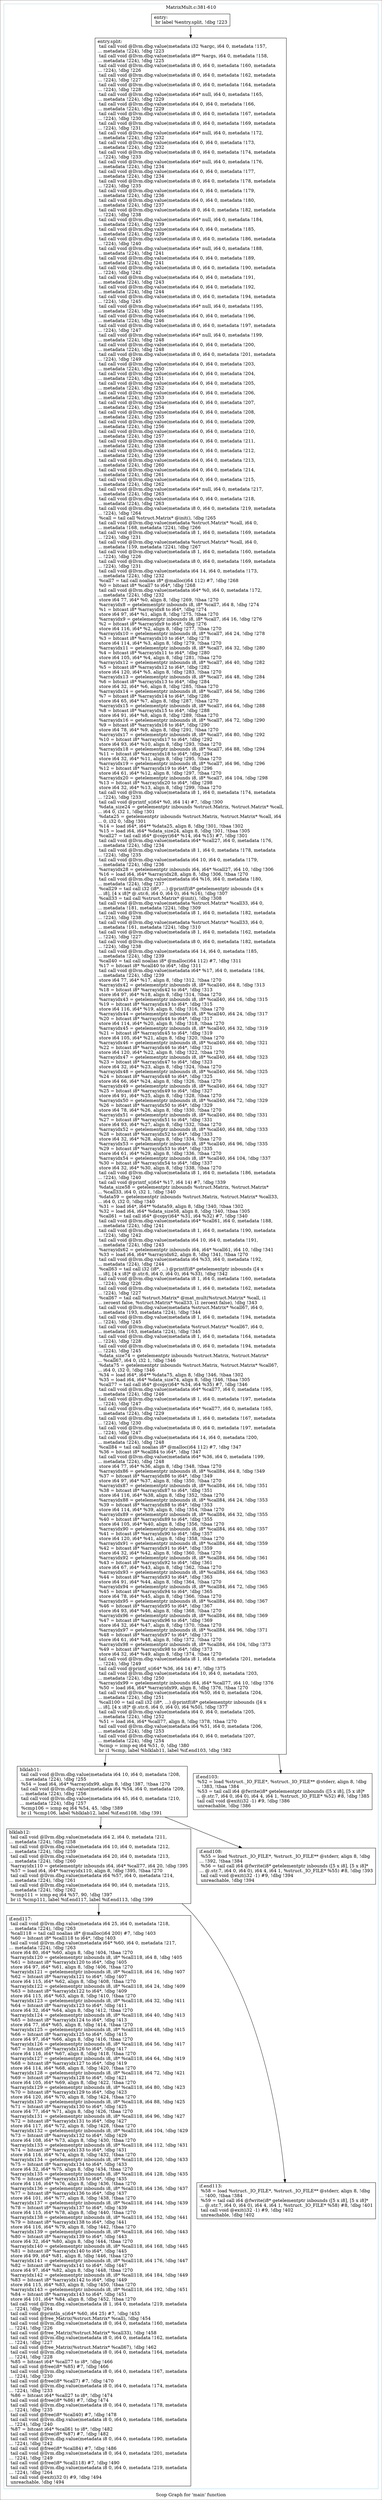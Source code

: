 digraph "Scop Graph for 'main' function" {
	label="Scop Graph for 'main' function";

	Node0xa7e4d60 [shape=record,label="{entry:\l  br label %entry.split, !dbg !223\l}"];
	Node0xa7e4d60 -> Node0xa8342c0;
	Node0xa8342c0 [shape=record,label="{entry.split:                                      \l  tail call void @llvm.dbg.value(metadata i32 %argc, i64 0, metadata !157,\l... metadata !224), !dbg !223\l  tail call void @llvm.dbg.value(metadata i8** %args, i64 0, metadata !158,\l... metadata !224), !dbg !225\l  tail call void @llvm.dbg.value(metadata i8 0, i64 0, metadata !160, metadata\l... !224), !dbg !226\l  tail call void @llvm.dbg.value(metadata i8 0, i64 0, metadata !162, metadata\l... !224), !dbg !227\l  tail call void @llvm.dbg.value(metadata i8 0, i64 0, metadata !164, metadata\l... !224), !dbg !228\l  tail call void @llvm.dbg.value(metadata i64* null, i64 0, metadata !165,\l... metadata !224), !dbg !229\l  tail call void @llvm.dbg.value(metadata i64 0, i64 0, metadata !166,\l... metadata !224), !dbg !229\l  tail call void @llvm.dbg.value(metadata i8 0, i64 0, metadata !167, metadata\l... !224), !dbg !230\l  tail call void @llvm.dbg.value(metadata i8 0, i64 0, metadata !169, metadata\l... !224), !dbg !231\l  tail call void @llvm.dbg.value(metadata i64* null, i64 0, metadata !172,\l... metadata !224), !dbg !232\l  tail call void @llvm.dbg.value(metadata i64 0, i64 0, metadata !173,\l... metadata !224), !dbg !232\l  tail call void @llvm.dbg.value(metadata i8 0, i64 0, metadata !174, metadata\l... !224), !dbg !233\l  tail call void @llvm.dbg.value(metadata i64* null, i64 0, metadata !176,\l... metadata !224), !dbg !234\l  tail call void @llvm.dbg.value(metadata i64 0, i64 0, metadata !177,\l... metadata !224), !dbg !234\l  tail call void @llvm.dbg.value(metadata i8 0, i64 0, metadata !178, metadata\l... !224), !dbg !235\l  tail call void @llvm.dbg.value(metadata i64 0, i64 0, metadata !179,\l... metadata !224), !dbg !236\l  tail call void @llvm.dbg.value(metadata i64 0, i64 0, metadata !180,\l... metadata !224), !dbg !237\l  tail call void @llvm.dbg.value(metadata i8 0, i64 0, metadata !182, metadata\l... !224), !dbg !238\l  tail call void @llvm.dbg.value(metadata i64* null, i64 0, metadata !184,\l... metadata !224), !dbg !239\l  tail call void @llvm.dbg.value(metadata i64 0, i64 0, metadata !185,\l... metadata !224), !dbg !239\l  tail call void @llvm.dbg.value(metadata i8 0, i64 0, metadata !186, metadata\l... !224), !dbg !240\l  tail call void @llvm.dbg.value(metadata i64* null, i64 0, metadata !188,\l... metadata !224), !dbg !241\l  tail call void @llvm.dbg.value(metadata i64 0, i64 0, metadata !189,\l... metadata !224), !dbg !241\l  tail call void @llvm.dbg.value(metadata i8 0, i64 0, metadata !190, metadata\l... !224), !dbg !242\l  tail call void @llvm.dbg.value(metadata i64 0, i64 0, metadata !191,\l... metadata !224), !dbg !243\l  tail call void @llvm.dbg.value(metadata i64 0, i64 0, metadata !192,\l... metadata !224), !dbg !244\l  tail call void @llvm.dbg.value(metadata i8 0, i64 0, metadata !194, metadata\l... !224), !dbg !245\l  tail call void @llvm.dbg.value(metadata i64* null, i64 0, metadata !195,\l... metadata !224), !dbg !246\l  tail call void @llvm.dbg.value(metadata i64 0, i64 0, metadata !196,\l... metadata !224), !dbg !246\l  tail call void @llvm.dbg.value(metadata i8 0, i64 0, metadata !197, metadata\l... !224), !dbg !247\l  tail call void @llvm.dbg.value(metadata i64* null, i64 0, metadata !199,\l... metadata !224), !dbg !248\l  tail call void @llvm.dbg.value(metadata i64 0, i64 0, metadata !200,\l... metadata !224), !dbg !248\l  tail call void @llvm.dbg.value(metadata i8 0, i64 0, metadata !201, metadata\l... !224), !dbg !249\l  tail call void @llvm.dbg.value(metadata i64 0, i64 0, metadata !203,\l... metadata !224), !dbg !250\l  tail call void @llvm.dbg.value(metadata i64 0, i64 0, metadata !204,\l... metadata !224), !dbg !251\l  tail call void @llvm.dbg.value(metadata i64 0, i64 0, metadata !205,\l... metadata !224), !dbg !252\l  tail call void @llvm.dbg.value(metadata i64 0, i64 0, metadata !206,\l... metadata !224), !dbg !253\l  tail call void @llvm.dbg.value(metadata i64 0, i64 0, metadata !207,\l... metadata !224), !dbg !254\l  tail call void @llvm.dbg.value(metadata i64 0, i64 0, metadata !208,\l... metadata !224), !dbg !255\l  tail call void @llvm.dbg.value(metadata i64 0, i64 0, metadata !209,\l... metadata !224), !dbg !256\l  tail call void @llvm.dbg.value(metadata i64 0, i64 0, metadata !210,\l... metadata !224), !dbg !257\l  tail call void @llvm.dbg.value(metadata i64 0, i64 0, metadata !211,\l... metadata !224), !dbg !258\l  tail call void @llvm.dbg.value(metadata i64 0, i64 0, metadata !212,\l... metadata !224), !dbg !259\l  tail call void @llvm.dbg.value(metadata i64 0, i64 0, metadata !213,\l... metadata !224), !dbg !260\l  tail call void @llvm.dbg.value(metadata i64 0, i64 0, metadata !214,\l... metadata !224), !dbg !261\l  tail call void @llvm.dbg.value(metadata i64 0, i64 0, metadata !215,\l... metadata !224), !dbg !262\l  tail call void @llvm.dbg.value(metadata i64* null, i64 0, metadata !217,\l... metadata !224), !dbg !263\l  tail call void @llvm.dbg.value(metadata i64 0, i64 0, metadata !218,\l... metadata !224), !dbg !263\l  tail call void @llvm.dbg.value(metadata i8 0, i64 0, metadata !219, metadata\l... !224), !dbg !264\l  %call = tail call %struct.Matrix* @init(), !dbg !265\l  tail call void @llvm.dbg.value(metadata %struct.Matrix* %call, i64 0,\l... metadata !168, metadata !224), !dbg !266\l  tail call void @llvm.dbg.value(metadata i8 1, i64 0, metadata !169, metadata\l... !224), !dbg !231\l  tail call void @llvm.dbg.value(metadata %struct.Matrix* %call, i64 0,\l... metadata !159, metadata !224), !dbg !267\l  tail call void @llvm.dbg.value(metadata i8 1, i64 0, metadata !160, metadata\l... !224), !dbg !226\l  tail call void @llvm.dbg.value(metadata i8 0, i64 0, metadata !169, metadata\l... !224), !dbg !231\l  tail call void @llvm.dbg.value(metadata i64 14, i64 0, metadata !173,\l... metadata !224), !dbg !232\l  %call7 = tail call noalias i8* @malloc(i64 112) #7, !dbg !268\l  %0 = bitcast i8* %call7 to i64*, !dbg !268\l  tail call void @llvm.dbg.value(metadata i64* %0, i64 0, metadata !172,\l... metadata !224), !dbg !232\l  store i64 77, i64* %0, align 8, !dbg !269, !tbaa !270\l  %arrayidx8 = getelementptr inbounds i8, i8* %call7, i64 8, !dbg !274\l  %1 = bitcast i8* %arrayidx8 to i64*, !dbg !274\l  store i64 97, i64* %1, align 8, !dbg !275, !tbaa !270\l  %arrayidx9 = getelementptr inbounds i8, i8* %call7, i64 16, !dbg !276\l  %2 = bitcast i8* %arrayidx9 to i64*, !dbg !276\l  store i64 116, i64* %2, align 8, !dbg !277, !tbaa !270\l  %arrayidx10 = getelementptr inbounds i8, i8* %call7, i64 24, !dbg !278\l  %3 = bitcast i8* %arrayidx10 to i64*, !dbg !278\l  store i64 114, i64* %3, align 8, !dbg !279, !tbaa !270\l  %arrayidx11 = getelementptr inbounds i8, i8* %call7, i64 32, !dbg !280\l  %4 = bitcast i8* %arrayidx11 to i64*, !dbg !280\l  store i64 105, i64* %4, align 8, !dbg !281, !tbaa !270\l  %arrayidx12 = getelementptr inbounds i8, i8* %call7, i64 40, !dbg !282\l  %5 = bitcast i8* %arrayidx12 to i64*, !dbg !282\l  store i64 120, i64* %5, align 8, !dbg !283, !tbaa !270\l  %arrayidx13 = getelementptr inbounds i8, i8* %call7, i64 48, !dbg !284\l  %6 = bitcast i8* %arrayidx13 to i64*, !dbg !284\l  store i64 32, i64* %6, align 8, !dbg !285, !tbaa !270\l  %arrayidx14 = getelementptr inbounds i8, i8* %call7, i64 56, !dbg !286\l  %7 = bitcast i8* %arrayidx14 to i64*, !dbg !286\l  store i64 65, i64* %7, align 8, !dbg !287, !tbaa !270\l  %arrayidx15 = getelementptr inbounds i8, i8* %call7, i64 64, !dbg !288\l  %8 = bitcast i8* %arrayidx15 to i64*, !dbg !288\l  store i64 91, i64* %8, align 8, !dbg !289, !tbaa !270\l  %arrayidx16 = getelementptr inbounds i8, i8* %call7, i64 72, !dbg !290\l  %9 = bitcast i8* %arrayidx16 to i64*, !dbg !290\l  store i64 78, i64* %9, align 8, !dbg !291, !tbaa !270\l  %arrayidx17 = getelementptr inbounds i8, i8* %call7, i64 80, !dbg !292\l  %10 = bitcast i8* %arrayidx17 to i64*, !dbg !292\l  store i64 93, i64* %10, align 8, !dbg !293, !tbaa !270\l  %arrayidx18 = getelementptr inbounds i8, i8* %call7, i64 88, !dbg !294\l  %11 = bitcast i8* %arrayidx18 to i64*, !dbg !294\l  store i64 32, i64* %11, align 8, !dbg !295, !tbaa !270\l  %arrayidx19 = getelementptr inbounds i8, i8* %call7, i64 96, !dbg !296\l  %12 = bitcast i8* %arrayidx19 to i64*, !dbg !296\l  store i64 61, i64* %12, align 8, !dbg !297, !tbaa !270\l  %arrayidx20 = getelementptr inbounds i8, i8* %call7, i64 104, !dbg !298\l  %13 = bitcast i8* %arrayidx20 to i64*, !dbg !298\l  store i64 32, i64* %13, align 8, !dbg !299, !tbaa !270\l  tail call void @llvm.dbg.value(metadata i8 1, i64 0, metadata !174, metadata\l... !224), !dbg !233\l  tail call void @printf_s(i64* %0, i64 14) #7, !dbg !300\l  %data_size24 = getelementptr inbounds %struct.Matrix, %struct.Matrix* %call,\l... i64 0, i32 1, !dbg !301\l  %data25 = getelementptr inbounds %struct.Matrix, %struct.Matrix* %call, i64\l... 0, i32 0, !dbg !301\l  %14 = load i64*, i64** %data25, align 8, !dbg !301, !tbaa !302\l  %15 = load i64, i64* %data_size24, align 8, !dbg !301, !tbaa !305\l  %call27 = tail call i64* @copy(i64* %14, i64 %15) #7, !dbg !301\l  tail call void @llvm.dbg.value(metadata i64* %call27, i64 0, metadata !176,\l... metadata !224), !dbg !234\l  tail call void @llvm.dbg.value(metadata i8 1, i64 0, metadata !178, metadata\l... !224), !dbg !235\l  tail call void @llvm.dbg.value(metadata i64 10, i64 0, metadata !179,\l... metadata !224), !dbg !236\l  %arrayidx28 = getelementptr inbounds i64, i64* %call27, i64 10, !dbg !306\l  %16 = load i64, i64* %arrayidx28, align 8, !dbg !306, !tbaa !270\l  tail call void @llvm.dbg.value(metadata i64 %16, i64 0, metadata !180,\l... metadata !224), !dbg !237\l  %call29 = tail call i32 (i8*, ...) @printf(i8* getelementptr inbounds ([4 x\l... i8], [4 x i8]* @.str.6, i64 0, i64 0), i64 %16), !dbg !307\l  %call33 = tail call %struct.Matrix* @init(), !dbg !308\l  tail call void @llvm.dbg.value(metadata %struct.Matrix* %call33, i64 0,\l... metadata !181, metadata !224), !dbg !309\l  tail call void @llvm.dbg.value(metadata i8 1, i64 0, metadata !182, metadata\l... !224), !dbg !238\l  tail call void @llvm.dbg.value(metadata %struct.Matrix* %call33, i64 0,\l... metadata !161, metadata !224), !dbg !310\l  tail call void @llvm.dbg.value(metadata i8 1, i64 0, metadata !162, metadata\l... !224), !dbg !227\l  tail call void @llvm.dbg.value(metadata i8 0, i64 0, metadata !182, metadata\l... !224), !dbg !238\l  tail call void @llvm.dbg.value(metadata i64 14, i64 0, metadata !185,\l... metadata !224), !dbg !239\l  %call40 = tail call noalias i8* @malloc(i64 112) #7, !dbg !311\l  %17 = bitcast i8* %call40 to i64*, !dbg !311\l  tail call void @llvm.dbg.value(metadata i64* %17, i64 0, metadata !184,\l... metadata !224), !dbg !239\l  store i64 77, i64* %17, align 8, !dbg !312, !tbaa !270\l  %arrayidx42 = getelementptr inbounds i8, i8* %call40, i64 8, !dbg !313\l  %18 = bitcast i8* %arrayidx42 to i64*, !dbg !313\l  store i64 97, i64* %18, align 8, !dbg !314, !tbaa !270\l  %arrayidx43 = getelementptr inbounds i8, i8* %call40, i64 16, !dbg !315\l  %19 = bitcast i8* %arrayidx43 to i64*, !dbg !315\l  store i64 116, i64* %19, align 8, !dbg !316, !tbaa !270\l  %arrayidx44 = getelementptr inbounds i8, i8* %call40, i64 24, !dbg !317\l  %20 = bitcast i8* %arrayidx44 to i64*, !dbg !317\l  store i64 114, i64* %20, align 8, !dbg !318, !tbaa !270\l  %arrayidx45 = getelementptr inbounds i8, i8* %call40, i64 32, !dbg !319\l  %21 = bitcast i8* %arrayidx45 to i64*, !dbg !319\l  store i64 105, i64* %21, align 8, !dbg !320, !tbaa !270\l  %arrayidx46 = getelementptr inbounds i8, i8* %call40, i64 40, !dbg !321\l  %22 = bitcast i8* %arrayidx46 to i64*, !dbg !321\l  store i64 120, i64* %22, align 8, !dbg !322, !tbaa !270\l  %arrayidx47 = getelementptr inbounds i8, i8* %call40, i64 48, !dbg !323\l  %23 = bitcast i8* %arrayidx47 to i64*, !dbg !323\l  store i64 32, i64* %23, align 8, !dbg !324, !tbaa !270\l  %arrayidx48 = getelementptr inbounds i8, i8* %call40, i64 56, !dbg !325\l  %24 = bitcast i8* %arrayidx48 to i64*, !dbg !325\l  store i64 66, i64* %24, align 8, !dbg !326, !tbaa !270\l  %arrayidx49 = getelementptr inbounds i8, i8* %call40, i64 64, !dbg !327\l  %25 = bitcast i8* %arrayidx49 to i64*, !dbg !327\l  store i64 91, i64* %25, align 8, !dbg !328, !tbaa !270\l  %arrayidx50 = getelementptr inbounds i8, i8* %call40, i64 72, !dbg !329\l  %26 = bitcast i8* %arrayidx50 to i64*, !dbg !329\l  store i64 78, i64* %26, align 8, !dbg !330, !tbaa !270\l  %arrayidx51 = getelementptr inbounds i8, i8* %call40, i64 80, !dbg !331\l  %27 = bitcast i8* %arrayidx51 to i64*, !dbg !331\l  store i64 93, i64* %27, align 8, !dbg !332, !tbaa !270\l  %arrayidx52 = getelementptr inbounds i8, i8* %call40, i64 88, !dbg !333\l  %28 = bitcast i8* %arrayidx52 to i64*, !dbg !333\l  store i64 32, i64* %28, align 8, !dbg !334, !tbaa !270\l  %arrayidx53 = getelementptr inbounds i8, i8* %call40, i64 96, !dbg !335\l  %29 = bitcast i8* %arrayidx53 to i64*, !dbg !335\l  store i64 61, i64* %29, align 8, !dbg !336, !tbaa !270\l  %arrayidx54 = getelementptr inbounds i8, i8* %call40, i64 104, !dbg !337\l  %30 = bitcast i8* %arrayidx54 to i64*, !dbg !337\l  store i64 32, i64* %30, align 8, !dbg !338, !tbaa !270\l  tail call void @llvm.dbg.value(metadata i8 1, i64 0, metadata !186, metadata\l... !224), !dbg !240\l  tail call void @printf_s(i64* %17, i64 14) #7, !dbg !339\l  %data_size58 = getelementptr inbounds %struct.Matrix, %struct.Matrix*\l... %call33, i64 0, i32 1, !dbg !340\l  %data59 = getelementptr inbounds %struct.Matrix, %struct.Matrix* %call33,\l... i64 0, i32 0, !dbg !340\l  %31 = load i64*, i64** %data59, align 8, !dbg !340, !tbaa !302\l  %32 = load i64, i64* %data_size58, align 8, !dbg !340, !tbaa !305\l  %call61 = tail call i64* @copy(i64* %31, i64 %32) #7, !dbg !340\l  tail call void @llvm.dbg.value(metadata i64* %call61, i64 0, metadata !188,\l... metadata !224), !dbg !241\l  tail call void @llvm.dbg.value(metadata i8 1, i64 0, metadata !190, metadata\l... !224), !dbg !242\l  tail call void @llvm.dbg.value(metadata i64 10, i64 0, metadata !191,\l... metadata !224), !dbg !243\l  %arrayidx62 = getelementptr inbounds i64, i64* %call61, i64 10, !dbg !341\l  %33 = load i64, i64* %arrayidx62, align 8, !dbg !341, !tbaa !270\l  tail call void @llvm.dbg.value(metadata i64 %33, i64 0, metadata !192,\l... metadata !224), !dbg !244\l  %call63 = tail call i32 (i8*, ...) @printf(i8* getelementptr inbounds ([4 x\l... i8], [4 x i8]* @.str.6, i64 0, i64 0), i64 %33), !dbg !342\l  tail call void @llvm.dbg.value(metadata i8 1, i64 0, metadata !160, metadata\l... !224), !dbg !226\l  tail call void @llvm.dbg.value(metadata i8 1, i64 0, metadata !162, metadata\l... !224), !dbg !227\l  %call67 = tail call %struct.Matrix* @mat_mult(%struct.Matrix* %call, i1\l... zeroext false, %struct.Matrix* %call33, i1 zeroext false), !dbg !343\l  tail call void @llvm.dbg.value(metadata %struct.Matrix* %call67, i64 0,\l... metadata !193, metadata !224), !dbg !344\l  tail call void @llvm.dbg.value(metadata i8 1, i64 0, metadata !194, metadata\l... !224), !dbg !245\l  tail call void @llvm.dbg.value(metadata %struct.Matrix* %call67, i64 0,\l... metadata !163, metadata !224), !dbg !345\l  tail call void @llvm.dbg.value(metadata i8 1, i64 0, metadata !164, metadata\l... !224), !dbg !228\l  tail call void @llvm.dbg.value(metadata i8 0, i64 0, metadata !194, metadata\l... !224), !dbg !245\l  %data_size74 = getelementptr inbounds %struct.Matrix, %struct.Matrix*\l... %call67, i64 0, i32 1, !dbg !346\l  %data75 = getelementptr inbounds %struct.Matrix, %struct.Matrix* %call67,\l... i64 0, i32 0, !dbg !346\l  %34 = load i64*, i64** %data75, align 8, !dbg !346, !tbaa !302\l  %35 = load i64, i64* %data_size74, align 8, !dbg !346, !tbaa !305\l  %call77 = tail call i64* @copy(i64* %34, i64 %35) #7, !dbg !346\l  tail call void @llvm.dbg.value(metadata i64* %call77, i64 0, metadata !195,\l... metadata !224), !dbg !246\l  tail call void @llvm.dbg.value(metadata i8 1, i64 0, metadata !197, metadata\l... !224), !dbg !247\l  tail call void @llvm.dbg.value(metadata i64* %call77, i64 0, metadata !165,\l... metadata !224), !dbg !229\l  tail call void @llvm.dbg.value(metadata i8 1, i64 0, metadata !167, metadata\l... !224), !dbg !230\l  tail call void @llvm.dbg.value(metadata i8 0, i64 0, metadata !197, metadata\l... !224), !dbg !247\l  tail call void @llvm.dbg.value(metadata i64 14, i64 0, metadata !200,\l... metadata !224), !dbg !248\l  %call84 = tail call noalias i8* @malloc(i64 112) #7, !dbg !347\l  %36 = bitcast i8* %call84 to i64*, !dbg !347\l  tail call void @llvm.dbg.value(metadata i64* %36, i64 0, metadata !199,\l... metadata !224), !dbg !248\l  store i64 77, i64* %36, align 8, !dbg !348, !tbaa !270\l  %arrayidx86 = getelementptr inbounds i8, i8* %call84, i64 8, !dbg !349\l  %37 = bitcast i8* %arrayidx86 to i64*, !dbg !349\l  store i64 97, i64* %37, align 8, !dbg !350, !tbaa !270\l  %arrayidx87 = getelementptr inbounds i8, i8* %call84, i64 16, !dbg !351\l  %38 = bitcast i8* %arrayidx87 to i64*, !dbg !351\l  store i64 116, i64* %38, align 8, !dbg !352, !tbaa !270\l  %arrayidx88 = getelementptr inbounds i8, i8* %call84, i64 24, !dbg !353\l  %39 = bitcast i8* %arrayidx88 to i64*, !dbg !353\l  store i64 114, i64* %39, align 8, !dbg !354, !tbaa !270\l  %arrayidx89 = getelementptr inbounds i8, i8* %call84, i64 32, !dbg !355\l  %40 = bitcast i8* %arrayidx89 to i64*, !dbg !355\l  store i64 105, i64* %40, align 8, !dbg !356, !tbaa !270\l  %arrayidx90 = getelementptr inbounds i8, i8* %call84, i64 40, !dbg !357\l  %41 = bitcast i8* %arrayidx90 to i64*, !dbg !357\l  store i64 120, i64* %41, align 8, !dbg !358, !tbaa !270\l  %arrayidx91 = getelementptr inbounds i8, i8* %call84, i64 48, !dbg !359\l  %42 = bitcast i8* %arrayidx91 to i64*, !dbg !359\l  store i64 32, i64* %42, align 8, !dbg !360, !tbaa !270\l  %arrayidx92 = getelementptr inbounds i8, i8* %call84, i64 56, !dbg !361\l  %43 = bitcast i8* %arrayidx92 to i64*, !dbg !361\l  store i64 67, i64* %43, align 8, !dbg !362, !tbaa !270\l  %arrayidx93 = getelementptr inbounds i8, i8* %call84, i64 64, !dbg !363\l  %44 = bitcast i8* %arrayidx93 to i64*, !dbg !363\l  store i64 91, i64* %44, align 8, !dbg !364, !tbaa !270\l  %arrayidx94 = getelementptr inbounds i8, i8* %call84, i64 72, !dbg !365\l  %45 = bitcast i8* %arrayidx94 to i64*, !dbg !365\l  store i64 78, i64* %45, align 8, !dbg !366, !tbaa !270\l  %arrayidx95 = getelementptr inbounds i8, i8* %call84, i64 80, !dbg !367\l  %46 = bitcast i8* %arrayidx95 to i64*, !dbg !367\l  store i64 93, i64* %46, align 8, !dbg !368, !tbaa !270\l  %arrayidx96 = getelementptr inbounds i8, i8* %call84, i64 88, !dbg !369\l  %47 = bitcast i8* %arrayidx96 to i64*, !dbg !369\l  store i64 32, i64* %47, align 8, !dbg !370, !tbaa !270\l  %arrayidx97 = getelementptr inbounds i8, i8* %call84, i64 96, !dbg !371\l  %48 = bitcast i8* %arrayidx97 to i64*, !dbg !371\l  store i64 61, i64* %48, align 8, !dbg !372, !tbaa !270\l  %arrayidx98 = getelementptr inbounds i8, i8* %call84, i64 104, !dbg !373\l  %49 = bitcast i8* %arrayidx98 to i64*, !dbg !373\l  store i64 32, i64* %49, align 8, !dbg !374, !tbaa !270\l  tail call void @llvm.dbg.value(metadata i8 1, i64 0, metadata !201, metadata\l... !224), !dbg !249\l  tail call void @printf_s(i64* %36, i64 14) #7, !dbg !375\l  tail call void @llvm.dbg.value(metadata i64 10, i64 0, metadata !203,\l... metadata !224), !dbg !250\l  %arrayidx99 = getelementptr inbounds i64, i64* %call77, i64 10, !dbg !376\l  %50 = load i64, i64* %arrayidx99, align 8, !dbg !376, !tbaa !270\l  tail call void @llvm.dbg.value(metadata i64 %50, i64 0, metadata !204,\l... metadata !224), !dbg !251\l  %call100 = tail call i32 (i8*, ...) @printf(i8* getelementptr inbounds ([4 x\l... i8], [4 x i8]* @.str.6, i64 0, i64 0), i64 %50), !dbg !377\l  tail call void @llvm.dbg.value(metadata i64 0, i64 0, metadata !205,\l... metadata !224), !dbg !252\l  %51 = load i64, i64* %call77, align 8, !dbg !378, !tbaa !270\l  tail call void @llvm.dbg.value(metadata i64 %51, i64 0, metadata !206,\l... metadata !224), !dbg !253\l  tail call void @llvm.dbg.value(metadata i64 0, i64 0, metadata !207,\l... metadata !224), !dbg !254\l  %cmp = icmp eq i64 %51, 0, !dbg !380\l  br i1 %cmp, label %blklab11, label %if.end103, !dbg !382\l}"];
	Node0xa8342c0 -> Node0xa7e8530;
	Node0xa8342c0 -> Node0xa7d85f0;
	Node0xa7e8530 [shape=record,label="{blklab11:                                         \l  tail call void @llvm.dbg.value(metadata i64 10, i64 0, metadata !208,\l... metadata !224), !dbg !255\l  %54 = load i64, i64* %arrayidx99, align 8, !dbg !387, !tbaa !270\l  tail call void @llvm.dbg.value(metadata i64 %54, i64 0, metadata !209,\l... metadata !224), !dbg !256\l  tail call void @llvm.dbg.value(metadata i64 45, i64 0, metadata !210,\l... metadata !224), !dbg !257\l  %cmp106 = icmp eq i64 %54, 45, !dbg !389\l  br i1 %cmp106, label %blklab12, label %if.end108, !dbg !391\l}"];
	Node0xa7e8530 -> Node0xa8da0d0;
	Node0xa7e8530 -> Node0xa9020c0;
	Node0xa8da0d0 [shape=record,label="{blklab12:                                         \l  tail call void @llvm.dbg.value(metadata i64 2, i64 0, metadata !211,\l... metadata !224), !dbg !258\l  tail call void @llvm.dbg.value(metadata i64 10, i64 0, metadata !212,\l... metadata !224), !dbg !259\l  tail call void @llvm.dbg.value(metadata i64 20, i64 0, metadata !213,\l... metadata !224), !dbg !260\l  %arrayidx110 = getelementptr inbounds i64, i64* %call77, i64 20, !dbg !395\l  %57 = load i64, i64* %arrayidx110, align 8, !dbg !395, !tbaa !270\l  tail call void @llvm.dbg.value(metadata i64 %57, i64 0, metadata !214,\l... metadata !224), !dbg !261\l  tail call void @llvm.dbg.value(metadata i64 90, i64 0, metadata !215,\l... metadata !224), !dbg !262\l  %cmp111 = icmp eq i64 %57, 90, !dbg !397\l  br i1 %cmp111, label %if.end117, label %if.end113, !dbg !399\l}"];
	Node0xa8da0d0 -> Node0xa809560;
	Node0xa8da0d0 -> Node0xa835db0;
	Node0xa809560 [shape=record,label="{if.end117:                                        \l  tail call void @llvm.dbg.value(metadata i64 25, i64 0, metadata !218,\l... metadata !224), !dbg !263\l  %call118 = tail call noalias i8* @malloc(i64 200) #7, !dbg !403\l  %60 = bitcast i8* %call118 to i64*, !dbg !403\l  tail call void @llvm.dbg.value(metadata i64* %60, i64 0, metadata !217,\l... metadata !224), !dbg !263\l  store i64 80, i64* %60, align 8, !dbg !404, !tbaa !270\l  %arrayidx120 = getelementptr inbounds i8, i8* %call118, i64 8, !dbg !405\l  %61 = bitcast i8* %arrayidx120 to i64*, !dbg !405\l  store i64 97, i64* %61, align 8, !dbg !406, !tbaa !270\l  %arrayidx121 = getelementptr inbounds i8, i8* %call118, i64 16, !dbg !407\l  %62 = bitcast i8* %arrayidx121 to i64*, !dbg !407\l  store i64 115, i64* %62, align 8, !dbg !408, !tbaa !270\l  %arrayidx122 = getelementptr inbounds i8, i8* %call118, i64 24, !dbg !409\l  %63 = bitcast i8* %arrayidx122 to i64*, !dbg !409\l  store i64 115, i64* %63, align 8, !dbg !410, !tbaa !270\l  %arrayidx123 = getelementptr inbounds i8, i8* %call118, i64 32, !dbg !411\l  %64 = bitcast i8* %arrayidx123 to i64*, !dbg !411\l  store i64 32, i64* %64, align 8, !dbg !412, !tbaa !270\l  %arrayidx124 = getelementptr inbounds i8, i8* %call118, i64 40, !dbg !413\l  %65 = bitcast i8* %arrayidx124 to i64*, !dbg !413\l  store i64 77, i64* %65, align 8, !dbg !414, !tbaa !270\l  %arrayidx125 = getelementptr inbounds i8, i8* %call118, i64 48, !dbg !415\l  %66 = bitcast i8* %arrayidx125 to i64*, !dbg !415\l  store i64 97, i64* %66, align 8, !dbg !416, !tbaa !270\l  %arrayidx126 = getelementptr inbounds i8, i8* %call118, i64 56, !dbg !417\l  %67 = bitcast i8* %arrayidx126 to i64*, !dbg !417\l  store i64 116, i64* %67, align 8, !dbg !418, !tbaa !270\l  %arrayidx127 = getelementptr inbounds i8, i8* %call118, i64 64, !dbg !419\l  %68 = bitcast i8* %arrayidx127 to i64*, !dbg !419\l  store i64 114, i64* %68, align 8, !dbg !420, !tbaa !270\l  %arrayidx128 = getelementptr inbounds i8, i8* %call118, i64 72, !dbg !421\l  %69 = bitcast i8* %arrayidx128 to i64*, !dbg !421\l  store i64 105, i64* %69, align 8, !dbg !422, !tbaa !270\l  %arrayidx129 = getelementptr inbounds i8, i8* %call118, i64 80, !dbg !423\l  %70 = bitcast i8* %arrayidx129 to i64*, !dbg !423\l  store i64 120, i64* %70, align 8, !dbg !424, !tbaa !270\l  %arrayidx130 = getelementptr inbounds i8, i8* %call118, i64 88, !dbg !425\l  %71 = bitcast i8* %arrayidx130 to i64*, !dbg !425\l  store i64 77, i64* %71, align 8, !dbg !426, !tbaa !270\l  %arrayidx131 = getelementptr inbounds i8, i8* %call118, i64 96, !dbg !427\l  %72 = bitcast i8* %arrayidx131 to i64*, !dbg !427\l  store i64 117, i64* %72, align 8, !dbg !428, !tbaa !270\l  %arrayidx132 = getelementptr inbounds i8, i8* %call118, i64 104, !dbg !429\l  %73 = bitcast i8* %arrayidx132 to i64*, !dbg !429\l  store i64 108, i64* %73, align 8, !dbg !430, !tbaa !270\l  %arrayidx133 = getelementptr inbounds i8, i8* %call118, i64 112, !dbg !431\l  %74 = bitcast i8* %arrayidx133 to i64*, !dbg !431\l  store i64 116, i64* %74, align 8, !dbg !432, !tbaa !270\l  %arrayidx134 = getelementptr inbounds i8, i8* %call118, i64 120, !dbg !433\l  %75 = bitcast i8* %arrayidx134 to i64*, !dbg !433\l  store i64 32, i64* %75, align 8, !dbg !434, !tbaa !270\l  %arrayidx135 = getelementptr inbounds i8, i8* %call118, i64 128, !dbg !435\l  %76 = bitcast i8* %arrayidx135 to i64*, !dbg !435\l  store i64 116, i64* %76, align 8, !dbg !436, !tbaa !270\l  %arrayidx136 = getelementptr inbounds i8, i8* %call118, i64 136, !dbg !437\l  %77 = bitcast i8* %arrayidx136 to i64*, !dbg !437\l  store i64 101, i64* %77, align 8, !dbg !438, !tbaa !270\l  %arrayidx137 = getelementptr inbounds i8, i8* %call118, i64 144, !dbg !439\l  %78 = bitcast i8* %arrayidx137 to i64*, !dbg !439\l  store i64 115, i64* %78, align 8, !dbg !440, !tbaa !270\l  %arrayidx138 = getelementptr inbounds i8, i8* %call118, i64 152, !dbg !441\l  %79 = bitcast i8* %arrayidx138 to i64*, !dbg !441\l  store i64 116, i64* %79, align 8, !dbg !442, !tbaa !270\l  %arrayidx139 = getelementptr inbounds i8, i8* %call118, i64 160, !dbg !443\l  %80 = bitcast i8* %arrayidx139 to i64*, !dbg !443\l  store i64 32, i64* %80, align 8, !dbg !444, !tbaa !270\l  %arrayidx140 = getelementptr inbounds i8, i8* %call118, i64 168, !dbg !445\l  %81 = bitcast i8* %arrayidx140 to i64*, !dbg !445\l  store i64 99, i64* %81, align 8, !dbg !446, !tbaa !270\l  %arrayidx141 = getelementptr inbounds i8, i8* %call118, i64 176, !dbg !447\l  %82 = bitcast i8* %arrayidx141 to i64*, !dbg !447\l  store i64 97, i64* %82, align 8, !dbg !448, !tbaa !270\l  %arrayidx142 = getelementptr inbounds i8, i8* %call118, i64 184, !dbg !449\l  %83 = bitcast i8* %arrayidx142 to i64*, !dbg !449\l  store i64 115, i64* %83, align 8, !dbg !450, !tbaa !270\l  %arrayidx143 = getelementptr inbounds i8, i8* %call118, i64 192, !dbg !451\l  %84 = bitcast i8* %arrayidx143 to i64*, !dbg !451\l  store i64 101, i64* %84, align 8, !dbg !452, !tbaa !270\l  tail call void @llvm.dbg.value(metadata i8 1, i64 0, metadata !219, metadata\l... !224), !dbg !264\l  tail call void @println_s(i64* %60, i64 25) #7, !dbg !453\l  tail call void @free_Matrix(%struct.Matrix* %call), !dbg !454\l  tail call void @llvm.dbg.value(metadata i8 0, i64 0, metadata !160, metadata\l... !224), !dbg !226\l  tail call void @free_Matrix(%struct.Matrix* %call33), !dbg !458\l  tail call void @llvm.dbg.value(metadata i8 0, i64 0, metadata !162, metadata\l... !224), !dbg !227\l  tail call void @free_Matrix(%struct.Matrix* %call67), !dbg !462\l  tail call void @llvm.dbg.value(metadata i8 0, i64 0, metadata !164, metadata\l... !224), !dbg !228\l  %85 = bitcast i64* %call77 to i8*, !dbg !466\l  tail call void @free(i8* %85) #7, !dbg !466\l  tail call void @llvm.dbg.value(metadata i8 0, i64 0, metadata !167, metadata\l... !224), !dbg !230\l  tail call void @free(i8* %call7) #7, !dbg !470\l  tail call void @llvm.dbg.value(metadata i8 0, i64 0, metadata !174, metadata\l... !224), !dbg !233\l  %86 = bitcast i64* %call27 to i8*, !dbg !474\l  tail call void @free(i8* %86) #7, !dbg !474\l  tail call void @llvm.dbg.value(metadata i8 0, i64 0, metadata !178, metadata\l... !224), !dbg !235\l  tail call void @free(i8* %call40) #7, !dbg !478\l  tail call void @llvm.dbg.value(metadata i8 0, i64 0, metadata !186, metadata\l... !224), !dbg !240\l  %87 = bitcast i64* %call61 to i8*, !dbg !482\l  tail call void @free(i8* %87) #7, !dbg !482\l  tail call void @llvm.dbg.value(metadata i8 0, i64 0, metadata !190, metadata\l... !224), !dbg !242\l  tail call void @free(i8* %call84) #7, !dbg !486\l  tail call void @llvm.dbg.value(metadata i8 0, i64 0, metadata !201, metadata\l... !224), !dbg !249\l  tail call void @free(i8* %call118) #7, !dbg !490\l  tail call void @llvm.dbg.value(metadata i8 0, i64 0, metadata !219, metadata\l... !224), !dbg !264\l  tail call void @exit(i32 0) #9, !dbg !494\l  unreachable, !dbg !494\l}"];
	Node0xa835db0 [shape=record,label="{if.end113:                                        \l  %58 = load %struct._IO_FILE*, %struct._IO_FILE** @stderr, align 8, !dbg\l... !400, !tbaa !384\l  %59 = tail call i64 @fwrite(i8* getelementptr inbounds ([5 x i8], [5 x i8]*\l... @.str.7, i64 0, i64 0), i64 4, i64 1, %struct._IO_FILE* %58) #8, !dbg !401\l  tail call void @exit(i32 -1) #9, !dbg !402\l  unreachable, !dbg !402\l}"];
	Node0xa9020c0 [shape=record,label="{if.end108:                                        \l  %55 = load %struct._IO_FILE*, %struct._IO_FILE** @stderr, align 8, !dbg\l... !392, !tbaa !384\l  %56 = tail call i64 @fwrite(i8* getelementptr inbounds ([5 x i8], [5 x i8]*\l... @.str.7, i64 0, i64 0), i64 4, i64 1, %struct._IO_FILE* %55) #8, !dbg !393\l  tail call void @exit(i32 -1) #9, !dbg !394\l  unreachable, !dbg !394\l}"];
	Node0xa7d85f0 [shape=record,label="{if.end103:                                        \l  %52 = load %struct._IO_FILE*, %struct._IO_FILE** @stderr, align 8, !dbg\l... !383, !tbaa !384\l  %53 = tail call i64 @fwrite(i8* getelementptr inbounds ([5 x i8], [5 x i8]*\l... @.str.7, i64 0, i64 0), i64 4, i64 1, %struct._IO_FILE* %52) #8, !dbg !385\l  tail call void @exit(i32 -1) #9, !dbg !386\l  unreachable, !dbg !386\l}"];
	colorscheme = "paired12"
        subgraph cluster_0xa918bd0 {
          label = "MatrixMult.c:381-610
";
          style = solid;
          color = 1
          Node0xa7e4d60;
          Node0xa8342c0;
          Node0xa7e8530;
          Node0xa8da0d0;
          Node0xa809560;
          Node0xa835db0;
          Node0xa9020c0;
          Node0xa7d85f0;
        }
}
